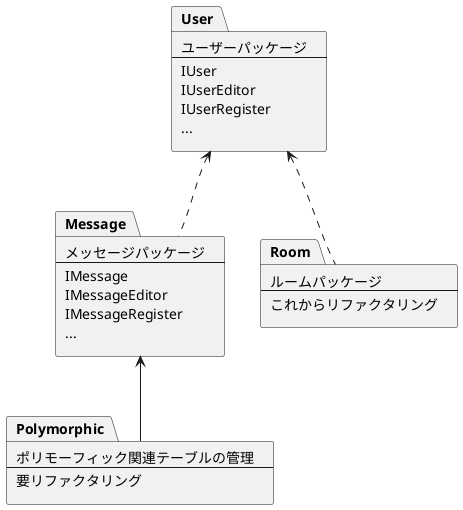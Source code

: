 @startuml
package Message[
    メッセージパッケージ
    --
    IMessage
    IMessageEditor
    IMessageRegister
    ...
]
package Room[
    ルームパッケージ
    --
    これからリファクタリング
]
package User[
    ユーザーパッケージ
    --
    IUser
    IUserEditor
    IUserRegister
    ...
]
package Polymorphic[
    ポリモーフィック関連テーブルの管理
    --
    要リファクタリング
]


User <.. Message
User <.. Room
Message <-- Polymorphic



@enduml